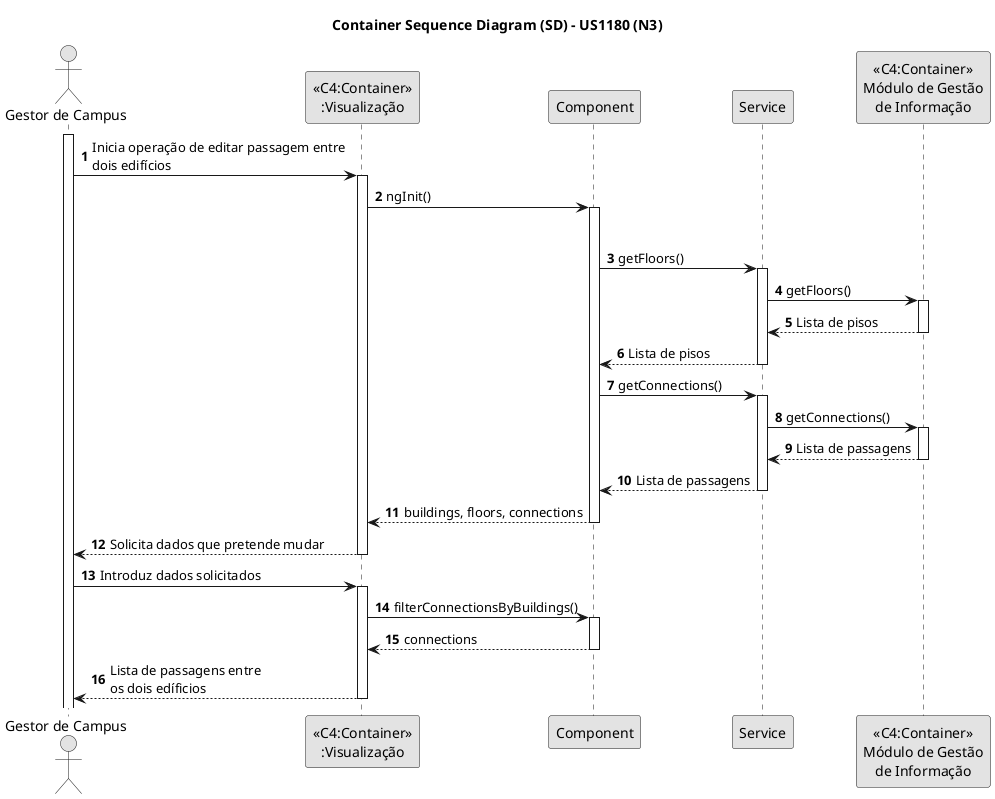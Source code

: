 @startuml
skinparam monochrome true
skinparam packageStyle rectangle
skinparam shadowing false

title Container Sequence Diagram (SD) - US1180 (N3)

autonumber

actor "Gestor de Campus"

activate "Gestor de Campus"
"Gestor de Campus" -> "<<C4:Container>>\n:Visualização": Inicia operação de editar passagem entre\ndois edifícios
activate "<<C4:Container>>\n:Visualização"
"<<C4:Container>>\n:Visualização" -> Component: ngInit()
activate Component
deactivate Service
Component -> Service : getFloors()
activate Service
Service -> "<<C4:Container>>\nMódulo de Gestão\nde Informação" : getFloors()
activate "<<C4:Container>>\nMódulo de Gestão\nde Informação"
"<<C4:Container>>\nMódulo de Gestão\nde Informação" --> Service : Lista de pisos
deactivate "<<C4:Container>>\nMódulo de Gestão\nde Informação"
Service --> Component : Lista de pisos
deactivate Service
Component -> Service : getConnections()
activate Service

Service -> "<<C4:Container>>\nMódulo de Gestão\nde Informação" : getConnections()
activate "<<C4:Container>>\nMódulo de Gestão\nde Informação"
"<<C4:Container>>\nMódulo de Gestão\nde Informação" --> Service: Lista de passagens
deactivate "<<C4:Container>>\nMódulo de Gestão\nde Informação"
Service --> Component: Lista de passagens
deactivate Service
Component --> "<<C4:Container>>\n:Visualização" : buildings, floors, connections
deactivate Component

"<<C4:Container>>\n:Visualização" --> "Gestor de Campus": Solicita dados que pretende mudar
deactivate "<<C4:Container>>\n:Visualização"

"Gestor de Campus" -> "<<C4:Container>>\n:Visualização": Introduz dados solicitados
activate "<<C4:Container>>\n:Visualização"
"<<C4:Container>>\n:Visualização" -> Component : filterConnectionsByBuildings()
activate Component
Component --> "<<C4:Container>>\n:Visualização" : connections
deactivate Component
deactivate "<<C4:Container>>\nMódulo de Gestão\nde Informação"
"Gestor de Campus" <-- "<<C4:Container>>\n:Visualização": Lista de passagens entre\nos dois edíficios
deactivate "<<C4:Container>>\n:Visualização"

@enduml